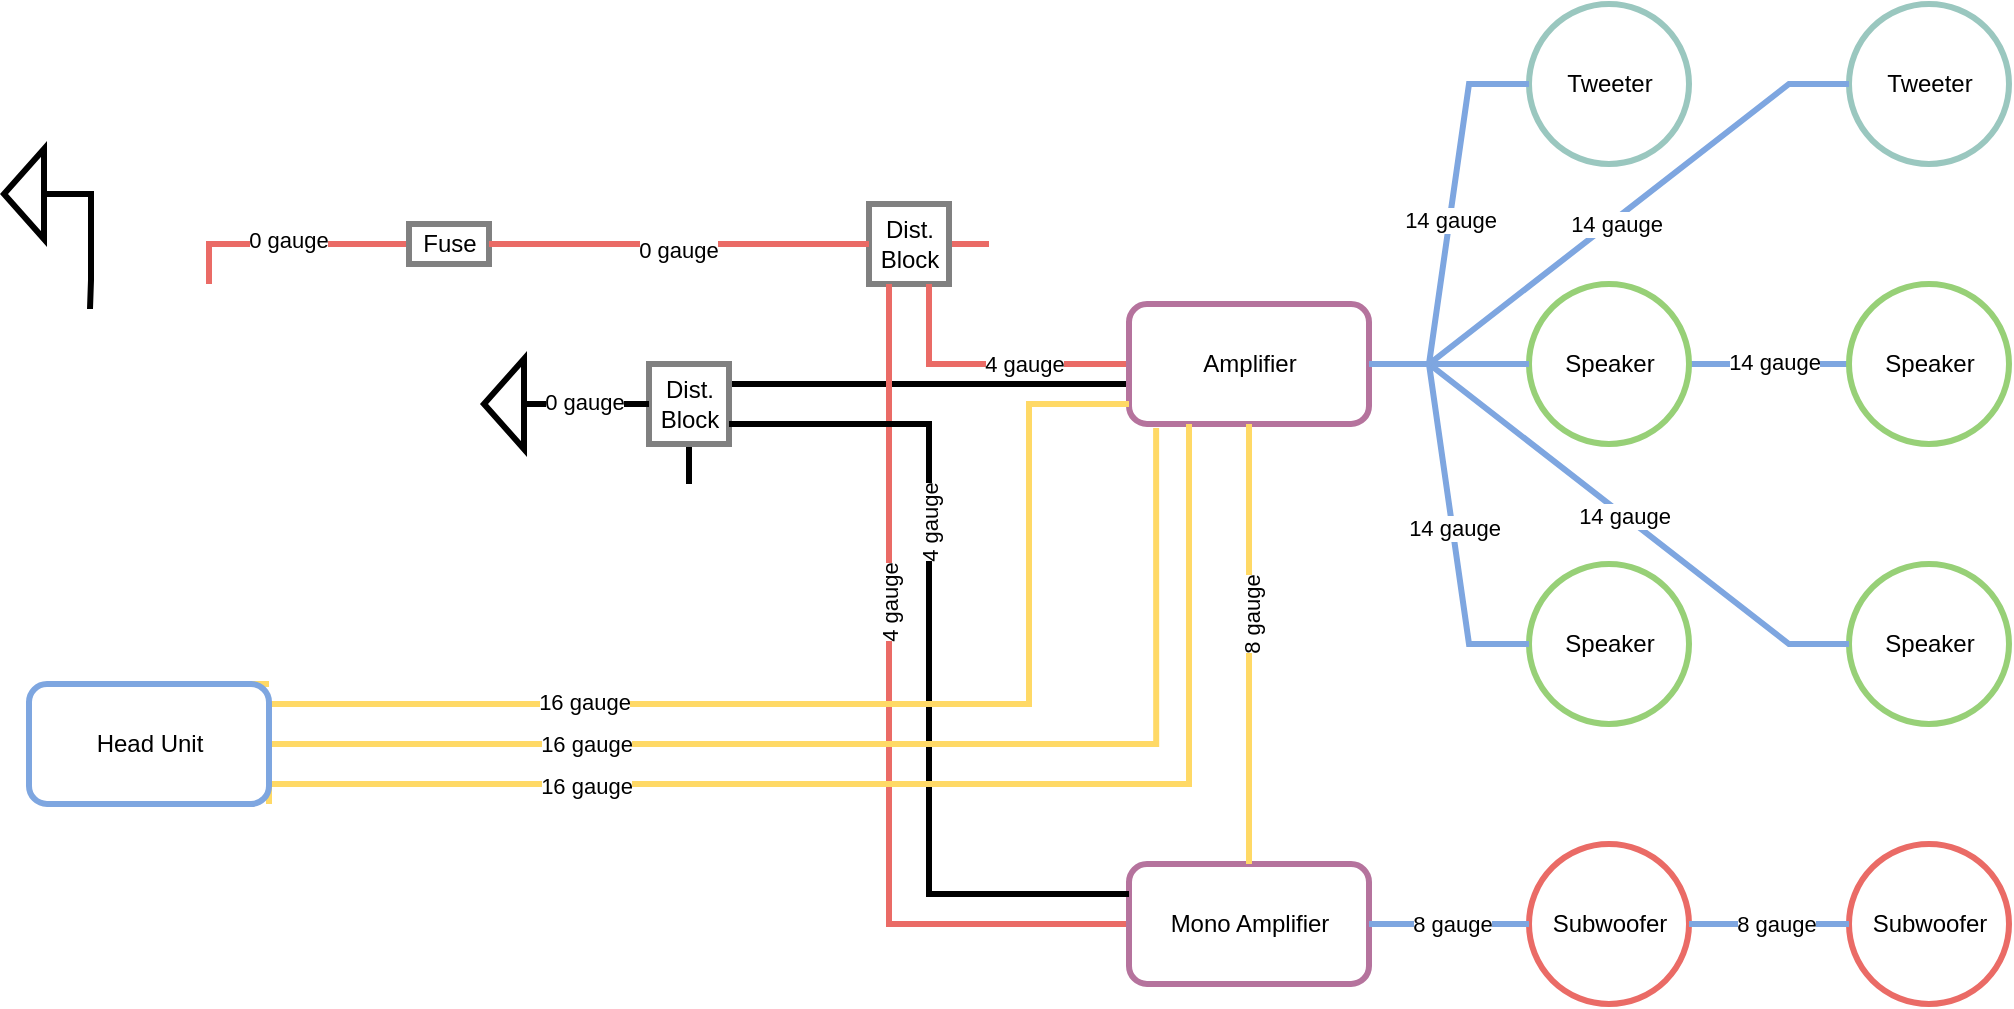 <mxfile version="20.5.3" type="github">
  <diagram id="3US8Cws5q77gIgs7kbSS" name="Page-1">
    <mxGraphModel dx="1186" dy="650" grid="1" gridSize="10" guides="1" tooltips="1" connect="1" arrows="1" fold="1" page="1" pageScale="1" pageWidth="1100" pageHeight="850" math="0" shadow="0">
      <root>
        <mxCell id="0" />
        <mxCell id="1" parent="0" />
        <mxCell id="_6cfe_EumQ2GmOHVlZRL-25" style="edgeStyle=entityRelationEdgeStyle;rounded=0;orthogonalLoop=1;jettySize=auto;html=1;entryX=0;entryY=0.5;entryDx=0;entryDy=0;strokeColor=#7EA6E0;strokeWidth=3;endArrow=none;endFill=0;" parent="1" source="_6cfe_EumQ2GmOHVlZRL-6" target="_6cfe_EumQ2GmOHVlZRL-14" edge="1">
          <mxGeometry relative="1" as="geometry" />
        </mxCell>
        <mxCell id="Ue0XOVohTOQ3vWCvPdm1-13" value="14 gauge" style="edgeLabel;html=1;align=center;verticalAlign=middle;resizable=0;points=[];" vertex="1" connectable="0" parent="_6cfe_EumQ2GmOHVlZRL-25">
          <mxGeometry x="0.688" y="1" relative="1" as="geometry">
            <mxPoint as="offset" />
          </mxGeometry>
        </mxCell>
        <mxCell id="_6cfe_EumQ2GmOHVlZRL-46" style="edgeStyle=orthogonalEdgeStyle;rounded=0;orthogonalLoop=1;jettySize=auto;html=1;entryX=0.333;entryY=0.667;entryDx=0;entryDy=0;entryPerimeter=0;strokeColor=#000000;strokeWidth=3;endArrow=none;endFill=0;exitX=1;exitY=0.25;exitDx=0;exitDy=0;" parent="1" source="_6cfe_EumQ2GmOHVlZRL-2" target="_6cfe_EumQ2GmOHVlZRL-6" edge="1">
          <mxGeometry relative="1" as="geometry" />
        </mxCell>
        <mxCell id="_6cfe_EumQ2GmOHVlZRL-1" value="" style="shape=image;html=1;verticalAlign=top;verticalLabelPosition=bottom;labelBackgroundColor=#ffffff;imageAspect=0;aspect=fixed;image=https://cdn3.iconfinder.com/data/icons/energy-and-power-glyph-24-px/24/Automotive_battery_battery_charging_car_battery_truck_battery_vehicle_battery_3-128.png" parent="1" vertex="1">
          <mxGeometry x="52.5" y="300" width="120" height="120" as="geometry" />
        </mxCell>
        <mxCell id="_6cfe_EumQ2GmOHVlZRL-49" style="edgeStyle=orthogonalEdgeStyle;rounded=0;orthogonalLoop=1;jettySize=auto;html=1;strokeColor=#000000;strokeWidth=3;endArrow=none;endFill=0;" parent="1" source="_6cfe_EumQ2GmOHVlZRL-2" edge="1">
          <mxGeometry relative="1" as="geometry">
            <mxPoint x="382.5" y="380" as="targetPoint" />
          </mxGeometry>
        </mxCell>
        <mxCell id="_6cfe_EumQ2GmOHVlZRL-2" value="Dist.&lt;br&gt;Block" style="whiteSpace=wrap;html=1;aspect=fixed;strokeWidth=3;strokeColor=#808080;" parent="1" vertex="1">
          <mxGeometry x="362.5" y="340" width="40" height="40" as="geometry" />
        </mxCell>
        <mxCell id="_6cfe_EumQ2GmOHVlZRL-38" style="edgeStyle=orthogonalEdgeStyle;rounded=0;orthogonalLoop=1;jettySize=auto;html=1;strokeColor=#EA6B66;strokeWidth=3;endArrow=none;endFill=0;" parent="1" source="_6cfe_EumQ2GmOHVlZRL-3" edge="1">
          <mxGeometry relative="1" as="geometry">
            <mxPoint x="532.5" y="280" as="targetPoint" />
          </mxGeometry>
        </mxCell>
        <mxCell id="_6cfe_EumQ2GmOHVlZRL-3" value="Dist.&lt;br&gt;Block" style="whiteSpace=wrap;html=1;aspect=fixed;strokeWidth=3;strokeColor=#808080;" parent="1" vertex="1">
          <mxGeometry x="472.5" y="260" width="40" height="40" as="geometry" />
        </mxCell>
        <mxCell id="_6cfe_EumQ2GmOHVlZRL-40" style="edgeStyle=orthogonalEdgeStyle;rounded=0;orthogonalLoop=1;jettySize=auto;html=1;strokeColor=#EA6B66;strokeWidth=3;endArrow=none;endFill=0;entryX=0.75;entryY=0;entryDx=0;entryDy=0;" parent="1" source="_6cfe_EumQ2GmOHVlZRL-5" target="_6cfe_EumQ2GmOHVlZRL-1" edge="1">
          <mxGeometry relative="1" as="geometry" />
        </mxCell>
        <mxCell id="Ue0XOVohTOQ3vWCvPdm1-2" value="0 gauge" style="edgeLabel;html=1;align=center;verticalAlign=middle;resizable=0;points=[];" vertex="1" connectable="0" parent="_6cfe_EumQ2GmOHVlZRL-40">
          <mxGeometry x="0.008" y="-2" relative="1" as="geometry">
            <mxPoint as="offset" />
          </mxGeometry>
        </mxCell>
        <mxCell id="_6cfe_EumQ2GmOHVlZRL-5" value="Fuse" style="rounded=0;whiteSpace=wrap;html=1;strokeColor=#808080;strokeWidth=3;" parent="1" vertex="1">
          <mxGeometry x="242.5" y="270" width="40" height="20" as="geometry" />
        </mxCell>
        <mxCell id="_6cfe_EumQ2GmOHVlZRL-39" style="edgeStyle=orthogonalEdgeStyle;rounded=0;orthogonalLoop=1;jettySize=auto;html=1;entryX=1;entryY=0.5;entryDx=0;entryDy=0;strokeColor=#EA6B66;strokeWidth=3;endArrow=none;endFill=0;" parent="1" source="_6cfe_EumQ2GmOHVlZRL-3" target="_6cfe_EumQ2GmOHVlZRL-5" edge="1">
          <mxGeometry relative="1" as="geometry" />
        </mxCell>
        <mxCell id="Ue0XOVohTOQ3vWCvPdm1-1" value="0 gauge" style="edgeLabel;html=1;align=center;verticalAlign=middle;resizable=0;points=[];" vertex="1" connectable="0" parent="_6cfe_EumQ2GmOHVlZRL-39">
          <mxGeometry x="0.016" y="3" relative="1" as="geometry">
            <mxPoint x="1" as="offset" />
          </mxGeometry>
        </mxCell>
        <mxCell id="_6cfe_EumQ2GmOHVlZRL-33" style="edgeStyle=orthogonalEdgeStyle;rounded=0;orthogonalLoop=1;jettySize=auto;html=1;entryX=0.75;entryY=1;entryDx=0;entryDy=0;strokeColor=#EA6B66;strokeWidth=3;endArrow=none;endFill=0;" parent="1" source="_6cfe_EumQ2GmOHVlZRL-6" target="_6cfe_EumQ2GmOHVlZRL-3" edge="1">
          <mxGeometry relative="1" as="geometry" />
        </mxCell>
        <mxCell id="Ue0XOVohTOQ3vWCvPdm1-3" value="4 gauge" style="edgeLabel;html=1;align=center;verticalAlign=middle;resizable=0;points=[];" vertex="1" connectable="0" parent="_6cfe_EumQ2GmOHVlZRL-33">
          <mxGeometry x="0.021" relative="1" as="geometry">
            <mxPoint x="19" as="offset" />
          </mxGeometry>
        </mxCell>
        <mxCell id="_6cfe_EumQ2GmOHVlZRL-6" value="Amplifier" style="rounded=1;whiteSpace=wrap;html=1;strokeColor=#B5739D;strokeWidth=3;" parent="1" vertex="1">
          <mxGeometry x="602.5" y="310" width="120" height="60" as="geometry" />
        </mxCell>
        <mxCell id="_6cfe_EumQ2GmOHVlZRL-35" style="edgeStyle=orthogonalEdgeStyle;rounded=0;orthogonalLoop=1;jettySize=auto;html=1;strokeColor=#EA6B66;strokeWidth=3;endArrow=none;endFill=0;entryX=0.25;entryY=1;entryDx=0;entryDy=0;" parent="1" source="_6cfe_EumQ2GmOHVlZRL-7" target="_6cfe_EumQ2GmOHVlZRL-3" edge="1">
          <mxGeometry relative="1" as="geometry">
            <mxPoint x="502.5" y="330" as="targetPoint" />
          </mxGeometry>
        </mxCell>
        <mxCell id="Ue0XOVohTOQ3vWCvPdm1-4" value="4 gauge" style="edgeLabel;html=1;align=center;verticalAlign=middle;resizable=0;points=[];rotation=-90;" vertex="1" connectable="0" parent="_6cfe_EumQ2GmOHVlZRL-35">
          <mxGeometry x="0.336" y="1" relative="1" as="geometry">
            <mxPoint x="1" y="14" as="offset" />
          </mxGeometry>
        </mxCell>
        <mxCell id="_6cfe_EumQ2GmOHVlZRL-7" value="Mono Amplifier" style="rounded=1;whiteSpace=wrap;html=1;strokeColor=#B5739D;strokeWidth=3;" parent="1" vertex="1">
          <mxGeometry x="602.5" y="590" width="120" height="60" as="geometry" />
        </mxCell>
        <mxCell id="_6cfe_EumQ2GmOHVlZRL-47" style="edgeStyle=orthogonalEdgeStyle;rounded=0;orthogonalLoop=1;jettySize=auto;html=1;entryX=0;entryY=0.25;entryDx=0;entryDy=0;strokeColor=#000000;strokeWidth=3;endArrow=none;endFill=0;exitX=1;exitY=0.75;exitDx=0;exitDy=0;" parent="1" source="_6cfe_EumQ2GmOHVlZRL-2" target="_6cfe_EumQ2GmOHVlZRL-7" edge="1">
          <mxGeometry relative="1" as="geometry" />
        </mxCell>
        <mxCell id="Ue0XOVohTOQ3vWCvPdm1-5" value="4 gauge" style="edgeLabel;html=1;align=center;verticalAlign=middle;resizable=0;points=[];rotation=-90;" vertex="1" connectable="0" parent="_6cfe_EumQ2GmOHVlZRL-47">
          <mxGeometry x="-0.218" relative="1" as="geometry">
            <mxPoint y="-20" as="offset" />
          </mxGeometry>
        </mxCell>
        <mxCell id="_6cfe_EumQ2GmOHVlZRL-28" style="rounded=0;orthogonalLoop=1;jettySize=auto;html=1;strokeColor=#FFD966;strokeWidth=3;endArrow=none;endFill=0;" parent="1" source="_6cfe_EumQ2GmOHVlZRL-6" target="_6cfe_EumQ2GmOHVlZRL-7" edge="1">
          <mxGeometry relative="1" as="geometry" />
        </mxCell>
        <mxCell id="Ue0XOVohTOQ3vWCvPdm1-10" value="8 gauge" style="edgeLabel;html=1;align=center;verticalAlign=middle;resizable=0;points=[];rotation=-90;" vertex="1" connectable="0" parent="_6cfe_EumQ2GmOHVlZRL-28">
          <mxGeometry x="-0.127" y="1" relative="1" as="geometry">
            <mxPoint as="offset" />
          </mxGeometry>
        </mxCell>
        <mxCell id="_6cfe_EumQ2GmOHVlZRL-29" style="edgeStyle=orthogonalEdgeStyle;rounded=0;orthogonalLoop=1;jettySize=auto;html=1;entryX=0.113;entryY=1.033;entryDx=0;entryDy=0;strokeColor=#FFD966;strokeWidth=3;endArrow=none;endFill=0;exitX=1;exitY=0;exitDx=0;exitDy=0;entryPerimeter=0;" parent="1" source="_6cfe_EumQ2GmOHVlZRL-8" target="_6cfe_EumQ2GmOHVlZRL-6" edge="1">
          <mxGeometry relative="1" as="geometry">
            <mxPoint x="172.5" y="520" as="sourcePoint" />
            <Array as="points">
              <mxPoint x="162.5" y="530" />
              <mxPoint x="616.5" y="530" />
            </Array>
          </mxGeometry>
        </mxCell>
        <mxCell id="Ue0XOVohTOQ3vWCvPdm1-8" value="16 gauge" style="edgeLabel;html=1;align=center;verticalAlign=middle;resizable=0;points=[];" vertex="1" connectable="0" parent="_6cfe_EumQ2GmOHVlZRL-29">
          <mxGeometry x="-0.329" y="-1" relative="1" as="geometry">
            <mxPoint x="-10" y="-1" as="offset" />
          </mxGeometry>
        </mxCell>
        <mxCell id="_6cfe_EumQ2GmOHVlZRL-30" style="edgeStyle=orthogonalEdgeStyle;rounded=0;orthogonalLoop=1;jettySize=auto;html=1;strokeColor=#FFD966;strokeWidth=3;endArrow=none;endFill=0;exitX=1;exitY=0.5;exitDx=0;exitDy=0;" parent="1" source="_6cfe_EumQ2GmOHVlZRL-8" edge="1">
          <mxGeometry relative="1" as="geometry">
            <mxPoint x="602.5" y="360" as="targetPoint" />
            <Array as="points">
              <mxPoint x="162.5" y="510" />
              <mxPoint x="552.5" y="510" />
              <mxPoint x="552.5" y="360" />
            </Array>
          </mxGeometry>
        </mxCell>
        <mxCell id="Ue0XOVohTOQ3vWCvPdm1-7" value="16 gauge" style="edgeLabel;html=1;align=center;verticalAlign=middle;resizable=0;points=[];" vertex="1" connectable="0" parent="_6cfe_EumQ2GmOHVlZRL-30">
          <mxGeometry x="-0.331" y="1" relative="1" as="geometry">
            <mxPoint x="-10" as="offset" />
          </mxGeometry>
        </mxCell>
        <mxCell id="_6cfe_EumQ2GmOHVlZRL-32" style="edgeStyle=orthogonalEdgeStyle;rounded=0;orthogonalLoop=1;jettySize=auto;html=1;exitX=1;exitY=1;exitDx=0;exitDy=0;strokeColor=#FFD966;strokeWidth=3;endArrow=none;endFill=0;" parent="1" source="_6cfe_EumQ2GmOHVlZRL-8" edge="1">
          <mxGeometry relative="1" as="geometry">
            <mxPoint x="632.5" y="370" as="targetPoint" />
            <Array as="points">
              <mxPoint x="162.5" y="550" />
              <mxPoint x="632.5" y="550" />
              <mxPoint x="632.5" y="370" />
            </Array>
          </mxGeometry>
        </mxCell>
        <mxCell id="Ue0XOVohTOQ3vWCvPdm1-9" value="16 gauge" style="edgeLabel;html=1;align=center;verticalAlign=middle;resizable=0;points=[];" vertex="1" connectable="0" parent="_6cfe_EumQ2GmOHVlZRL-32">
          <mxGeometry x="-0.405" y="-1" relative="1" as="geometry">
            <mxPoint x="-11" as="offset" />
          </mxGeometry>
        </mxCell>
        <mxCell id="_6cfe_EumQ2GmOHVlZRL-8" value="Head Unit" style="rounded=1;whiteSpace=wrap;html=1;strokeColor=#7EA6E0;strokeWidth=3;" parent="1" vertex="1">
          <mxGeometry x="52.5" y="500" width="120" height="60" as="geometry" />
        </mxCell>
        <mxCell id="_6cfe_EumQ2GmOHVlZRL-9" value="Subwoofer" style="ellipse;whiteSpace=wrap;html=1;aspect=fixed;strokeColor=#EA6B66;strokeWidth=3;" parent="1" vertex="1">
          <mxGeometry x="802.5" y="580" width="80" height="80" as="geometry" />
        </mxCell>
        <mxCell id="_6cfe_EumQ2GmOHVlZRL-10" value="Subwoofer" style="ellipse;whiteSpace=wrap;html=1;aspect=fixed;strokeColor=#EA6B66;strokeWidth=3;" parent="1" vertex="1">
          <mxGeometry x="962.5" y="580" width="80" height="80" as="geometry" />
        </mxCell>
        <mxCell id="_6cfe_EumQ2GmOHVlZRL-19" style="edgeStyle=entityRelationEdgeStyle;rounded=0;orthogonalLoop=1;jettySize=auto;html=1;entryX=0;entryY=0.5;entryDx=0;entryDy=0;endArrow=none;endFill=0;strokeColor=#7EA6E0;strokeWidth=3;" parent="1" source="_6cfe_EumQ2GmOHVlZRL-9" target="_6cfe_EumQ2GmOHVlZRL-10" edge="1">
          <mxGeometry relative="1" as="geometry" />
        </mxCell>
        <mxCell id="Ue0XOVohTOQ3vWCvPdm1-12" value="8 gauge" style="edgeLabel;html=1;align=center;verticalAlign=middle;resizable=0;points=[];" vertex="1" connectable="0" parent="_6cfe_EumQ2GmOHVlZRL-19">
          <mxGeometry x="0.087" relative="1" as="geometry">
            <mxPoint as="offset" />
          </mxGeometry>
        </mxCell>
        <mxCell id="_6cfe_EumQ2GmOHVlZRL-11" value="Speaker" style="ellipse;whiteSpace=wrap;html=1;aspect=fixed;strokeColor=#97D077;strokeWidth=3;" parent="1" vertex="1">
          <mxGeometry x="802.5" y="440" width="80" height="80" as="geometry" />
        </mxCell>
        <mxCell id="_6cfe_EumQ2GmOHVlZRL-26" style="edgeStyle=entityRelationEdgeStyle;rounded=0;orthogonalLoop=1;jettySize=auto;html=1;entryX=0;entryY=0.5;entryDx=0;entryDy=0;strokeColor=#7EA6E0;strokeWidth=3;endArrow=none;endFill=0;" parent="1" source="_6cfe_EumQ2GmOHVlZRL-6" target="_6cfe_EumQ2GmOHVlZRL-11" edge="1">
          <mxGeometry relative="1" as="geometry" />
        </mxCell>
        <mxCell id="Ue0XOVohTOQ3vWCvPdm1-15" value="14 gauge" style="edgeLabel;html=1;align=center;verticalAlign=middle;resizable=0;points=[];" vertex="1" connectable="0" parent="_6cfe_EumQ2GmOHVlZRL-26">
          <mxGeometry x="0.121" y="1" relative="1" as="geometry">
            <mxPoint as="offset" />
          </mxGeometry>
        </mxCell>
        <mxCell id="_6cfe_EumQ2GmOHVlZRL-12" value="Speaker" style="ellipse;whiteSpace=wrap;html=1;aspect=fixed;strokeColor=#97D077;strokeWidth=3;" parent="1" vertex="1">
          <mxGeometry x="962.5" y="440" width="80" height="80" as="geometry" />
        </mxCell>
        <mxCell id="_6cfe_EumQ2GmOHVlZRL-27" style="edgeStyle=entityRelationEdgeStyle;rounded=0;orthogonalLoop=1;jettySize=auto;html=1;entryX=0;entryY=0.5;entryDx=0;entryDy=0;strokeColor=#7EA6E0;strokeWidth=3;endArrow=none;endFill=0;" parent="1" source="_6cfe_EumQ2GmOHVlZRL-6" target="_6cfe_EumQ2GmOHVlZRL-12" edge="1">
          <mxGeometry relative="1" as="geometry" />
        </mxCell>
        <mxCell id="Ue0XOVohTOQ3vWCvPdm1-16" value="14 gauge" style="edgeLabel;html=1;align=center;verticalAlign=middle;resizable=0;points=[];" vertex="1" connectable="0" parent="_6cfe_EumQ2GmOHVlZRL-27">
          <mxGeometry x="0.067" relative="1" as="geometry">
            <mxPoint as="offset" />
          </mxGeometry>
        </mxCell>
        <mxCell id="_6cfe_EumQ2GmOHVlZRL-13" value="Speaker" style="ellipse;whiteSpace=wrap;html=1;aspect=fixed;strokeColor=#97D077;strokeWidth=3;" parent="1" vertex="1">
          <mxGeometry x="802.5" y="300" width="80" height="80" as="geometry" />
        </mxCell>
        <mxCell id="_6cfe_EumQ2GmOHVlZRL-22" style="edgeStyle=orthogonalEdgeStyle;rounded=0;orthogonalLoop=1;jettySize=auto;html=1;entryX=0;entryY=0.5;entryDx=0;entryDy=0;strokeColor=#7EA6E0;strokeWidth=3;endArrow=none;endFill=0;" parent="1" source="_6cfe_EumQ2GmOHVlZRL-6" target="_6cfe_EumQ2GmOHVlZRL-13" edge="1">
          <mxGeometry relative="1" as="geometry" />
        </mxCell>
        <mxCell id="_6cfe_EumQ2GmOHVlZRL-14" value="Speaker" style="ellipse;whiteSpace=wrap;html=1;aspect=fixed;strokeColor=#97D077;strokeWidth=3;" parent="1" vertex="1">
          <mxGeometry x="962.5" y="300" width="80" height="80" as="geometry" />
        </mxCell>
        <mxCell id="_6cfe_EumQ2GmOHVlZRL-15" value="Tweeter" style="ellipse;whiteSpace=wrap;html=1;aspect=fixed;strokeColor=#9AC7BF;strokeWidth=3;" parent="1" vertex="1">
          <mxGeometry x="802.5" y="160" width="80" height="80" as="geometry" />
        </mxCell>
        <mxCell id="_6cfe_EumQ2GmOHVlZRL-23" style="edgeStyle=entityRelationEdgeStyle;rounded=0;orthogonalLoop=1;jettySize=auto;html=1;entryX=0;entryY=0.5;entryDx=0;entryDy=0;strokeColor=#7EA6E0;strokeWidth=3;endArrow=none;endFill=0;" parent="1" source="_6cfe_EumQ2GmOHVlZRL-6" target="_6cfe_EumQ2GmOHVlZRL-15" edge="1">
          <mxGeometry relative="1" as="geometry" />
        </mxCell>
        <mxCell id="Ue0XOVohTOQ3vWCvPdm1-14" value="14 gauge" style="edgeLabel;html=1;align=center;verticalAlign=middle;resizable=0;points=[];" vertex="1" connectable="0" parent="_6cfe_EumQ2GmOHVlZRL-23">
          <mxGeometry x="0.02" relative="1" as="geometry">
            <mxPoint as="offset" />
          </mxGeometry>
        </mxCell>
        <mxCell id="_6cfe_EumQ2GmOHVlZRL-16" value="Tweeter" style="ellipse;whiteSpace=wrap;html=1;aspect=fixed;strokeColor=#9AC7BF;strokeWidth=3;" parent="1" vertex="1">
          <mxGeometry x="962.5" y="160" width="80" height="80" as="geometry" />
        </mxCell>
        <mxCell id="_6cfe_EumQ2GmOHVlZRL-24" style="edgeStyle=entityRelationEdgeStyle;rounded=0;orthogonalLoop=1;jettySize=auto;html=1;entryX=0;entryY=0.5;entryDx=0;entryDy=0;strokeColor=#7EA6E0;strokeWidth=3;endArrow=none;endFill=0;" parent="1" source="_6cfe_EumQ2GmOHVlZRL-6" target="_6cfe_EumQ2GmOHVlZRL-16" edge="1">
          <mxGeometry relative="1" as="geometry" />
        </mxCell>
        <mxCell id="Ue0XOVohTOQ3vWCvPdm1-19" value="14 gauge" style="edgeLabel;html=1;align=center;verticalAlign=middle;resizable=0;points=[];" vertex="1" connectable="0" parent="_6cfe_EumQ2GmOHVlZRL-24">
          <mxGeometry x="0.019" y="-2" relative="1" as="geometry">
            <mxPoint as="offset" />
          </mxGeometry>
        </mxCell>
        <mxCell id="_6cfe_EumQ2GmOHVlZRL-18" value="" style="endArrow=none;html=1;rounded=0;exitX=1;exitY=0.5;exitDx=0;exitDy=0;entryX=0;entryY=0.5;entryDx=0;entryDy=0;strokeColor=#7EA6E0;strokeWidth=3;edgeStyle=entityRelationEdgeStyle;" parent="1" source="_6cfe_EumQ2GmOHVlZRL-7" target="_6cfe_EumQ2GmOHVlZRL-9" edge="1">
          <mxGeometry width="50" height="50" relative="1" as="geometry">
            <mxPoint x="742.5" y="620" as="sourcePoint" />
            <mxPoint x="742.5" y="670" as="targetPoint" />
          </mxGeometry>
        </mxCell>
        <mxCell id="Ue0XOVohTOQ3vWCvPdm1-11" value="8 gauge" style="edgeLabel;html=1;align=center;verticalAlign=middle;resizable=0;points=[];" vertex="1" connectable="0" parent="_6cfe_EumQ2GmOHVlZRL-18">
          <mxGeometry x="0.037" relative="1" as="geometry">
            <mxPoint as="offset" />
          </mxGeometry>
        </mxCell>
        <mxCell id="_6cfe_EumQ2GmOHVlZRL-43" style="edgeStyle=orthogonalEdgeStyle;rounded=0;orthogonalLoop=1;jettySize=auto;html=1;strokeColor=#000000;strokeWidth=3;endArrow=none;endFill=0;" parent="1" source="_6cfe_EumQ2GmOHVlZRL-41" edge="1">
          <mxGeometry relative="1" as="geometry">
            <mxPoint x="83" y="312.5" as="targetPoint" />
            <Array as="points">
              <mxPoint x="83.5" y="255" />
              <mxPoint x="83.5" y="298" />
            </Array>
          </mxGeometry>
        </mxCell>
        <mxCell id="_6cfe_EumQ2GmOHVlZRL-41" value="" style="pointerEvents=1;verticalLabelPosition=bottom;shadow=0;dashed=0;align=center;html=1;verticalAlign=top;shape=mxgraph.electrical.signal_sources.signal_ground;strokeColor=#000000;strokeWidth=3;rotation=90;" parent="1" vertex="1">
          <mxGeometry x="32.5" y="240" width="45" height="30" as="geometry" />
        </mxCell>
        <mxCell id="_6cfe_EumQ2GmOHVlZRL-45" style="edgeStyle=orthogonalEdgeStyle;rounded=0;orthogonalLoop=1;jettySize=auto;html=1;entryX=0;entryY=0.5;entryDx=0;entryDy=0;strokeColor=#000000;strokeWidth=3;endArrow=none;endFill=0;" parent="1" source="_6cfe_EumQ2GmOHVlZRL-44" target="_6cfe_EumQ2GmOHVlZRL-2" edge="1">
          <mxGeometry relative="1" as="geometry" />
        </mxCell>
        <mxCell id="Ue0XOVohTOQ3vWCvPdm1-6" value="0 gauge" style="edgeLabel;html=1;align=center;verticalAlign=middle;resizable=0;points=[];" vertex="1" connectable="0" parent="_6cfe_EumQ2GmOHVlZRL-45">
          <mxGeometry x="-0.238" y="1" relative="1" as="geometry">
            <mxPoint as="offset" />
          </mxGeometry>
        </mxCell>
        <mxCell id="_6cfe_EumQ2GmOHVlZRL-44" value="" style="pointerEvents=1;verticalLabelPosition=bottom;shadow=0;dashed=0;align=center;html=1;verticalAlign=top;shape=mxgraph.electrical.signal_sources.signal_ground;strokeColor=#000000;strokeWidth=3;rotation=90;" parent="1" vertex="1">
          <mxGeometry x="272.5" y="345" width="45" height="30" as="geometry" />
        </mxCell>
      </root>
    </mxGraphModel>
  </diagram>
</mxfile>
